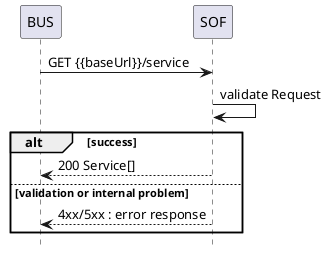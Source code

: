 @startuml

hide footbox

participant BUS
participant SOF

BUS -> SOF : GET {{baseUrl}}/service

SOF -> SOF : validate Request

alt success
    BUS <-- SOF : 200 Service[]
else validation or internal problem
    BUS <-- SOF: 4xx/5xx : error response
end
@enduml
